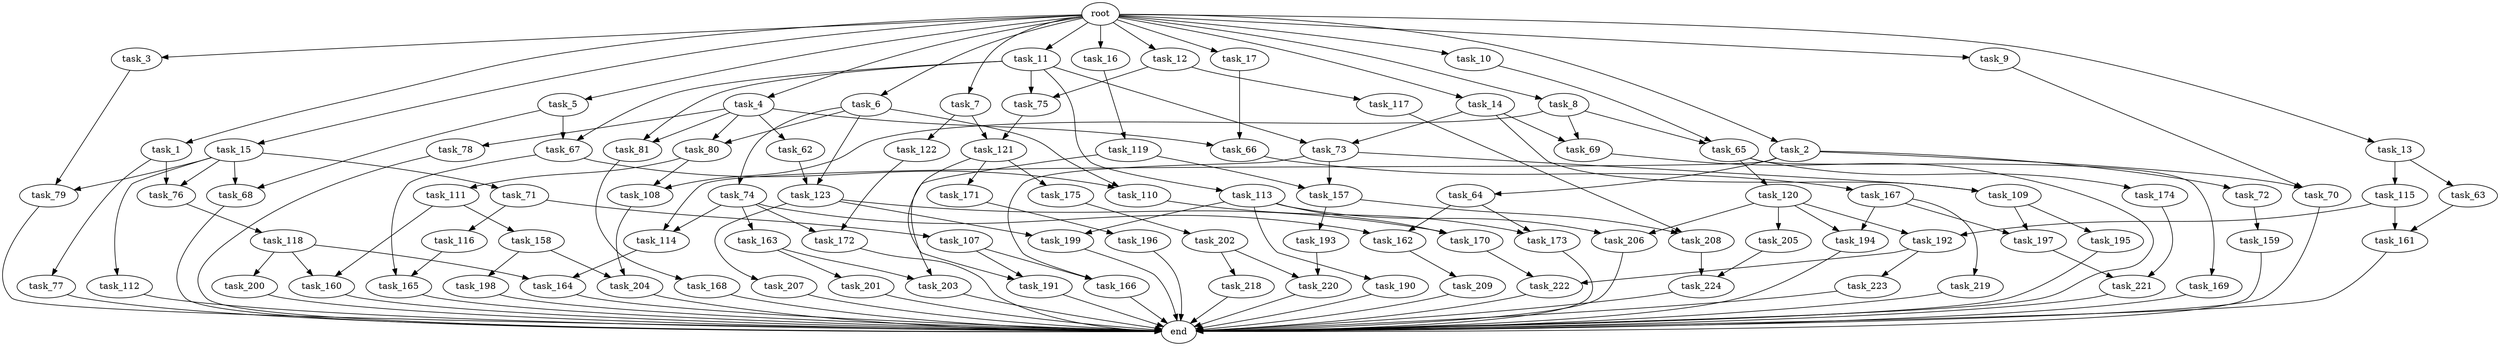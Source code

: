 digraph G {
  task_207 [size="34359738.368000"];
  task_192 [size="1554778161.152000"];
  task_16 [size="1.024000"];
  task_168 [size="695784701.952000"];
  task_115 [size="214748364.800000"];
  task_158 [size="77309411.328000"];
  task_12 [size="1.024000"];
  task_172 [size="68719476.736000"];
  task_190 [size="549755813.888000"];
  task_119 [size="77309411.328000"];
  task_14 [size="1.024000"];
  task_110 [size="111669149.696000"];
  task_113 [size="420906795.008000"];
  task_68 [size="111669149.696000"];
  task_166 [size="893353197.568000"];
  task_162 [size="249108103.168000"];
  task_62 [size="214748364.800000"];
  task_107 [size="549755813.888000"];
  task_219 [size="420906795.008000"];
  task_78 [size="214748364.800000"];
  task_1 [size="1.024000"];
  task_108 [size="498216206.336000"];
  task_13 [size="1.024000"];
  task_123 [size="455266533.376000"];
  task_6 [size="1.024000"];
  task_79 [size="584115552.256000"];
  task_72 [size="858993459.200000"];
  task_200 [size="77309411.328000"];
  task_5 [size="1.024000"];
  task_63 [size="214748364.800000"];
  root [size="0.000000"];
  task_202 [size="214748364.800000"];
  task_117 [size="420906795.008000"];
  task_7 [size="1.024000"];
  task_74 [size="34359738.368000"];
  task_118 [size="214748364.800000"];
  task_159 [size="695784701.952000"];
  task_220 [size="858993459.200000"];
  task_157 [size="1554778161.152000"];
  task_198 [size="549755813.888000"];
  task_203 [size="910533066.752000"];
  task_77 [size="858993459.200000"];
  task_165 [size="154618822.656000"];
  task_209 [size="137438953.472000"];
  task_174 [size="695784701.952000"];
  task_11 [size="1.024000"];
  task_66 [size="635655159.808000"];
  task_4 [size="1.024000"];
  task_218 [size="309237645.312000"];
  task_173 [size="249108103.168000"];
  task_191 [size="111669149.696000"];
  task_112 [size="34359738.368000"];
  task_199 [size="584115552.256000"];
  task_65 [size="970662608.896000"];
  task_73 [size="1116691496.960000"];
  task_76 [size="893353197.568000"];
  task_17 [size="1.024000"];
  task_208 [size="249108103.168000"];
  task_114 [size="893353197.568000"];
  task_10 [size="1.024000"];
  task_81 [size="635655159.808000"];
  task_111 [size="77309411.328000"];
  task_163 [size="34359738.368000"];
  task_122 [size="858993459.200000"];
  task_69 [size="1116691496.960000"];
  task_223 [size="214748364.800000"];
  task_75 [size="841813590.016000"];
  task_64 [size="858993459.200000"];
  task_121 [size="996432412.672000"];
  task_15 [size="1.024000"];
  task_169 [size="695784701.952000"];
  end [size="0.000000"];
  task_164 [size="773094113.280000"];
  task_167 [size="77309411.328000"];
  task_196 [size="137438953.472000"];
  task_70 [size="1073741824.000000"];
  task_160 [size="154618822.656000"];
  task_193 [size="34359738.368000"];
  task_175 [size="77309411.328000"];
  task_3 [size="1.024000"];
  task_170 [size="584115552.256000"];
  task_71 [size="34359738.368000"];
  task_197 [size="635655159.808000"];
  task_201 [size="214748364.800000"];
  task_194 [size="1279900254.208000"];
  task_109 [size="1554778161.152000"];
  task_8 [size="1.024000"];
  task_9 [size="1.024000"];
  task_120 [size="695784701.952000"];
  task_2 [size="1.024000"];
  task_67 [size="498216206.336000"];
  task_161 [size="1245540515.840000"];
  task_80 [size="249108103.168000"];
  task_204 [size="1245540515.840000"];
  task_195 [size="214748364.800000"];
  task_205 [size="858993459.200000"];
  task_224 [size="386547056.640000"];
  task_116 [size="549755813.888000"];
  task_222 [size="292057776.128000"];
  task_171 [size="77309411.328000"];
  task_221 [size="764504178.688000"];
  task_206 [size="1408749273.088000"];

  task_207 -> end [size="1.000000"];
  task_192 -> task_223 [size="209715200.000000"];
  task_192 -> task_222 [size="209715200.000000"];
  task_16 -> task_119 [size="75497472.000000"];
  task_168 -> end [size="1.000000"];
  task_115 -> task_192 [size="679477248.000000"];
  task_115 -> task_161 [size="679477248.000000"];
  task_158 -> task_204 [size="536870912.000000"];
  task_158 -> task_198 [size="536870912.000000"];
  task_12 -> task_75 [size="411041792.000000"];
  task_12 -> task_117 [size="411041792.000000"];
  task_172 -> end [size="1.000000"];
  task_190 -> end [size="1.000000"];
  task_119 -> task_203 [size="679477248.000000"];
  task_119 -> task_157 [size="679477248.000000"];
  task_14 -> task_73 [size="679477248.000000"];
  task_14 -> task_69 [size="679477248.000000"];
  task_14 -> task_109 [size="679477248.000000"];
  task_110 -> task_173 [size="33554432.000000"];
  task_113 -> task_170 [size="536870912.000000"];
  task_113 -> task_199 [size="536870912.000000"];
  task_113 -> task_206 [size="536870912.000000"];
  task_113 -> task_190 [size="536870912.000000"];
  task_68 -> end [size="1.000000"];
  task_166 -> end [size="1.000000"];
  task_162 -> task_209 [size="134217728.000000"];
  task_62 -> task_123 [size="411041792.000000"];
  task_107 -> task_166 [size="33554432.000000"];
  task_107 -> task_191 [size="33554432.000000"];
  task_219 -> end [size="1.000000"];
  task_78 -> end [size="1.000000"];
  task_1 -> task_76 [size="838860800.000000"];
  task_1 -> task_77 [size="838860800.000000"];
  task_108 -> task_204 [size="679477248.000000"];
  task_13 -> task_115 [size="209715200.000000"];
  task_13 -> task_63 [size="209715200.000000"];
  task_123 -> task_207 [size="33554432.000000"];
  task_123 -> task_170 [size="33554432.000000"];
  task_123 -> task_199 [size="33554432.000000"];
  task_6 -> task_74 [size="33554432.000000"];
  task_6 -> task_123 [size="33554432.000000"];
  task_6 -> task_80 [size="33554432.000000"];
  task_6 -> task_110 [size="33554432.000000"];
  task_79 -> end [size="1.000000"];
  task_72 -> task_159 [size="679477248.000000"];
  task_200 -> end [size="1.000000"];
  task_5 -> task_68 [size="75497472.000000"];
  task_5 -> task_67 [size="75497472.000000"];
  task_63 -> task_161 [size="536870912.000000"];
  root -> task_2 [size="1.000000"];
  root -> task_7 [size="1.000000"];
  root -> task_5 [size="1.000000"];
  root -> task_11 [size="1.000000"];
  root -> task_10 [size="1.000000"];
  root -> task_16 [size="1.000000"];
  root -> task_4 [size="1.000000"];
  root -> task_17 [size="1.000000"];
  root -> task_3 [size="1.000000"];
  root -> task_13 [size="1.000000"];
  root -> task_9 [size="1.000000"];
  root -> task_6 [size="1.000000"];
  root -> task_14 [size="1.000000"];
  root -> task_8 [size="1.000000"];
  root -> task_12 [size="1.000000"];
  root -> task_15 [size="1.000000"];
  root -> task_1 [size="1.000000"];
  task_202 -> task_220 [size="301989888.000000"];
  task_202 -> task_218 [size="301989888.000000"];
  task_117 -> task_208 [size="209715200.000000"];
  task_7 -> task_122 [size="838860800.000000"];
  task_7 -> task_121 [size="838860800.000000"];
  task_74 -> task_114 [size="33554432.000000"];
  task_74 -> task_162 [size="33554432.000000"];
  task_74 -> task_172 [size="33554432.000000"];
  task_74 -> task_163 [size="33554432.000000"];
  task_118 -> task_160 [size="75497472.000000"];
  task_118 -> task_200 [size="75497472.000000"];
  task_118 -> task_164 [size="75497472.000000"];
  task_159 -> end [size="1.000000"];
  task_220 -> end [size="1.000000"];
  task_157 -> task_193 [size="33554432.000000"];
  task_157 -> task_208 [size="33554432.000000"];
  task_198 -> end [size="1.000000"];
  task_203 -> end [size="1.000000"];
  task_77 -> end [size="1.000000"];
  task_165 -> end [size="1.000000"];
  task_209 -> end [size="1.000000"];
  task_174 -> task_221 [size="536870912.000000"];
  task_11 -> task_113 [size="411041792.000000"];
  task_11 -> task_81 [size="411041792.000000"];
  task_11 -> task_73 [size="411041792.000000"];
  task_11 -> task_67 [size="411041792.000000"];
  task_11 -> task_75 [size="411041792.000000"];
  task_66 -> task_167 [size="75497472.000000"];
  task_4 -> task_66 [size="209715200.000000"];
  task_4 -> task_62 [size="209715200.000000"];
  task_4 -> task_78 [size="209715200.000000"];
  task_4 -> task_80 [size="209715200.000000"];
  task_4 -> task_81 [size="209715200.000000"];
  task_218 -> end [size="1.000000"];
  task_173 -> end [size="1.000000"];
  task_191 -> end [size="1.000000"];
  task_112 -> end [size="1.000000"];
  task_199 -> end [size="1.000000"];
  task_65 -> task_120 [size="679477248.000000"];
  task_65 -> task_174 [size="679477248.000000"];
  task_65 -> task_169 [size="679477248.000000"];
  task_73 -> task_166 [size="838860800.000000"];
  task_73 -> task_157 [size="838860800.000000"];
  task_73 -> task_109 [size="838860800.000000"];
  task_76 -> task_118 [size="209715200.000000"];
  task_17 -> task_66 [size="411041792.000000"];
  task_208 -> task_224 [size="75497472.000000"];
  task_114 -> task_164 [size="679477248.000000"];
  task_10 -> task_65 [size="536870912.000000"];
  task_81 -> task_168 [size="679477248.000000"];
  task_111 -> task_160 [size="75497472.000000"];
  task_111 -> task_158 [size="75497472.000000"];
  task_163 -> task_203 [size="209715200.000000"];
  task_163 -> task_201 [size="209715200.000000"];
  task_122 -> task_172 [size="33554432.000000"];
  task_69 -> end [size="1.000000"];
  task_223 -> end [size="1.000000"];
  task_75 -> task_121 [size="134217728.000000"];
  task_64 -> task_162 [size="209715200.000000"];
  task_64 -> task_173 [size="209715200.000000"];
  task_121 -> task_191 [size="75497472.000000"];
  task_121 -> task_175 [size="75497472.000000"];
  task_121 -> task_171 [size="75497472.000000"];
  task_15 -> task_71 [size="33554432.000000"];
  task_15 -> task_68 [size="33554432.000000"];
  task_15 -> task_76 [size="33554432.000000"];
  task_15 -> task_79 [size="33554432.000000"];
  task_15 -> task_112 [size="33554432.000000"];
  task_169 -> end [size="1.000000"];
  task_164 -> end [size="1.000000"];
  task_167 -> task_219 [size="411041792.000000"];
  task_167 -> task_194 [size="411041792.000000"];
  task_167 -> task_197 [size="411041792.000000"];
  task_196 -> end [size="1.000000"];
  task_70 -> end [size="1.000000"];
  task_160 -> end [size="1.000000"];
  task_193 -> task_220 [size="536870912.000000"];
  task_175 -> task_202 [size="209715200.000000"];
  task_3 -> task_79 [size="536870912.000000"];
  task_170 -> task_222 [size="75497472.000000"];
  task_71 -> task_116 [size="536870912.000000"];
  task_71 -> task_107 [size="536870912.000000"];
  task_197 -> task_221 [size="209715200.000000"];
  task_201 -> end [size="1.000000"];
  task_194 -> end [size="1.000000"];
  task_109 -> task_197 [size="209715200.000000"];
  task_109 -> task_195 [size="209715200.000000"];
  task_8 -> task_108 [size="411041792.000000"];
  task_8 -> task_69 [size="411041792.000000"];
  task_8 -> task_65 [size="411041792.000000"];
  task_9 -> task_70 [size="209715200.000000"];
  task_120 -> task_205 [size="838860800.000000"];
  task_120 -> task_192 [size="838860800.000000"];
  task_120 -> task_194 [size="838860800.000000"];
  task_120 -> task_206 [size="838860800.000000"];
  task_2 -> task_70 [size="838860800.000000"];
  task_2 -> task_114 [size="838860800.000000"];
  task_2 -> task_64 [size="838860800.000000"];
  task_2 -> task_72 [size="838860800.000000"];
  task_67 -> task_165 [size="75497472.000000"];
  task_67 -> task_110 [size="75497472.000000"];
  task_161 -> end [size="1.000000"];
  task_80 -> task_108 [size="75497472.000000"];
  task_80 -> task_111 [size="75497472.000000"];
  task_204 -> end [size="1.000000"];
  task_195 -> end [size="1.000000"];
  task_205 -> task_224 [size="301989888.000000"];
  task_224 -> end [size="1.000000"];
  task_116 -> task_165 [size="75497472.000000"];
  task_222 -> end [size="1.000000"];
  task_171 -> task_196 [size="134217728.000000"];
  task_221 -> end [size="1.000000"];
  task_206 -> end [size="1.000000"];
}
